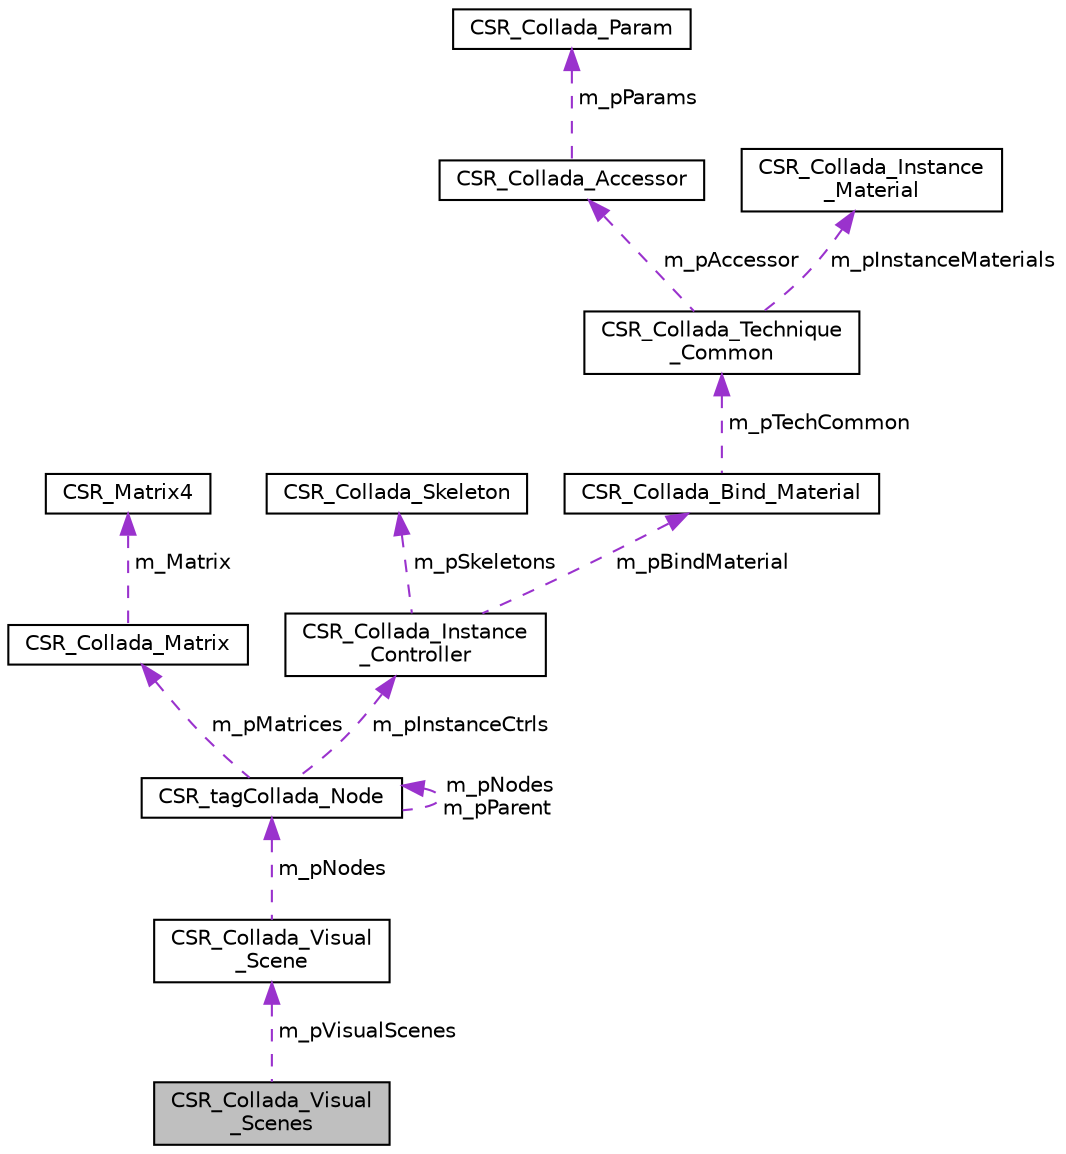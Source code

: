 digraph "CSR_Collada_Visual_Scenes"
{
 // LATEX_PDF_SIZE
  edge [fontname="Helvetica",fontsize="10",labelfontname="Helvetica",labelfontsize="10"];
  node [fontname="Helvetica",fontsize="10",shape=record];
  Node1 [label="CSR_Collada_Visual\l_Scenes",height=0.2,width=0.4,color="black", fillcolor="grey75", style="filled", fontcolor="black",tooltip=" "];
  Node2 -> Node1 [dir="back",color="darkorchid3",fontsize="10",style="dashed",label=" m_pVisualScenes" ,fontname="Helvetica"];
  Node2 [label="CSR_Collada_Visual\l_Scene",height=0.2,width=0.4,color="black", fillcolor="white", style="filled",URL="$struct_c_s_r___collada___visual___scene.html",tooltip=" "];
  Node3 -> Node2 [dir="back",color="darkorchid3",fontsize="10",style="dashed",label=" m_pNodes" ,fontname="Helvetica"];
  Node3 [label="CSR_tagCollada_Node",height=0.2,width=0.4,color="black", fillcolor="white", style="filled",URL="$struct_c_s_r__tag_collada___node.html",tooltip=" "];
  Node4 -> Node3 [dir="back",color="darkorchid3",fontsize="10",style="dashed",label=" m_pMatrices" ,fontname="Helvetica"];
  Node4 [label="CSR_Collada_Matrix",height=0.2,width=0.4,color="black", fillcolor="white", style="filled",URL="$struct_c_s_r___collada___matrix.html",tooltip=" "];
  Node5 -> Node4 [dir="back",color="darkorchid3",fontsize="10",style="dashed",label=" m_Matrix" ,fontname="Helvetica"];
  Node5 [label="CSR_Matrix4",height=0.2,width=0.4,color="black", fillcolor="white", style="filled",URL="$struct_c_s_r___matrix4.html",tooltip=" "];
  Node6 -> Node3 [dir="back",color="darkorchid3",fontsize="10",style="dashed",label=" m_pInstanceCtrls" ,fontname="Helvetica"];
  Node6 [label="CSR_Collada_Instance\l_Controller",height=0.2,width=0.4,color="black", fillcolor="white", style="filled",URL="$struct_c_s_r___collada___instance___controller.html",tooltip=" "];
  Node7 -> Node6 [dir="back",color="darkorchid3",fontsize="10",style="dashed",label=" m_pSkeletons" ,fontname="Helvetica"];
  Node7 [label="CSR_Collada_Skeleton",height=0.2,width=0.4,color="black", fillcolor="white", style="filled",URL="$struct_c_s_r___collada___skeleton.html",tooltip=" "];
  Node8 -> Node6 [dir="back",color="darkorchid3",fontsize="10",style="dashed",label=" m_pBindMaterial" ,fontname="Helvetica"];
  Node8 [label="CSR_Collada_Bind_Material",height=0.2,width=0.4,color="black", fillcolor="white", style="filled",URL="$struct_c_s_r___collada___bind___material.html",tooltip=" "];
  Node9 -> Node8 [dir="back",color="darkorchid3",fontsize="10",style="dashed",label=" m_pTechCommon" ,fontname="Helvetica"];
  Node9 [label="CSR_Collada_Technique\l_Common",height=0.2,width=0.4,color="black", fillcolor="white", style="filled",URL="$struct_c_s_r___collada___technique___common.html",tooltip=" "];
  Node10 -> Node9 [dir="back",color="darkorchid3",fontsize="10",style="dashed",label=" m_pAccessor" ,fontname="Helvetica"];
  Node10 [label="CSR_Collada_Accessor",height=0.2,width=0.4,color="black", fillcolor="white", style="filled",URL="$struct_c_s_r___collada___accessor.html",tooltip=" "];
  Node11 -> Node10 [dir="back",color="darkorchid3",fontsize="10",style="dashed",label=" m_pParams" ,fontname="Helvetica"];
  Node11 [label="CSR_Collada_Param",height=0.2,width=0.4,color="black", fillcolor="white", style="filled",URL="$struct_c_s_r___collada___param.html",tooltip=" "];
  Node12 -> Node9 [dir="back",color="darkorchid3",fontsize="10",style="dashed",label=" m_pInstanceMaterials" ,fontname="Helvetica"];
  Node12 [label="CSR_Collada_Instance\l_Material",height=0.2,width=0.4,color="black", fillcolor="white", style="filled",URL="$struct_c_s_r___collada___instance___material.html",tooltip=" "];
  Node3 -> Node3 [dir="back",color="darkorchid3",fontsize="10",style="dashed",label=" m_pNodes\nm_pParent" ,fontname="Helvetica"];
}
